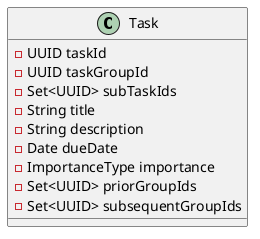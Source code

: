 @startuml
' private 변수에 대한 단순한 getter, setter 메소드는 넣지 않음
class Task {
	- UUID taskId
	- UUID taskGroupId
	- Set<UUID> subTaskIds
	- String title
	- String description
	- Date dueDate
	- ImportanceType importance
	- Set<UUID> priorGroupIds
	- Set<UUID> subsequentGroupIds
}
@enduml